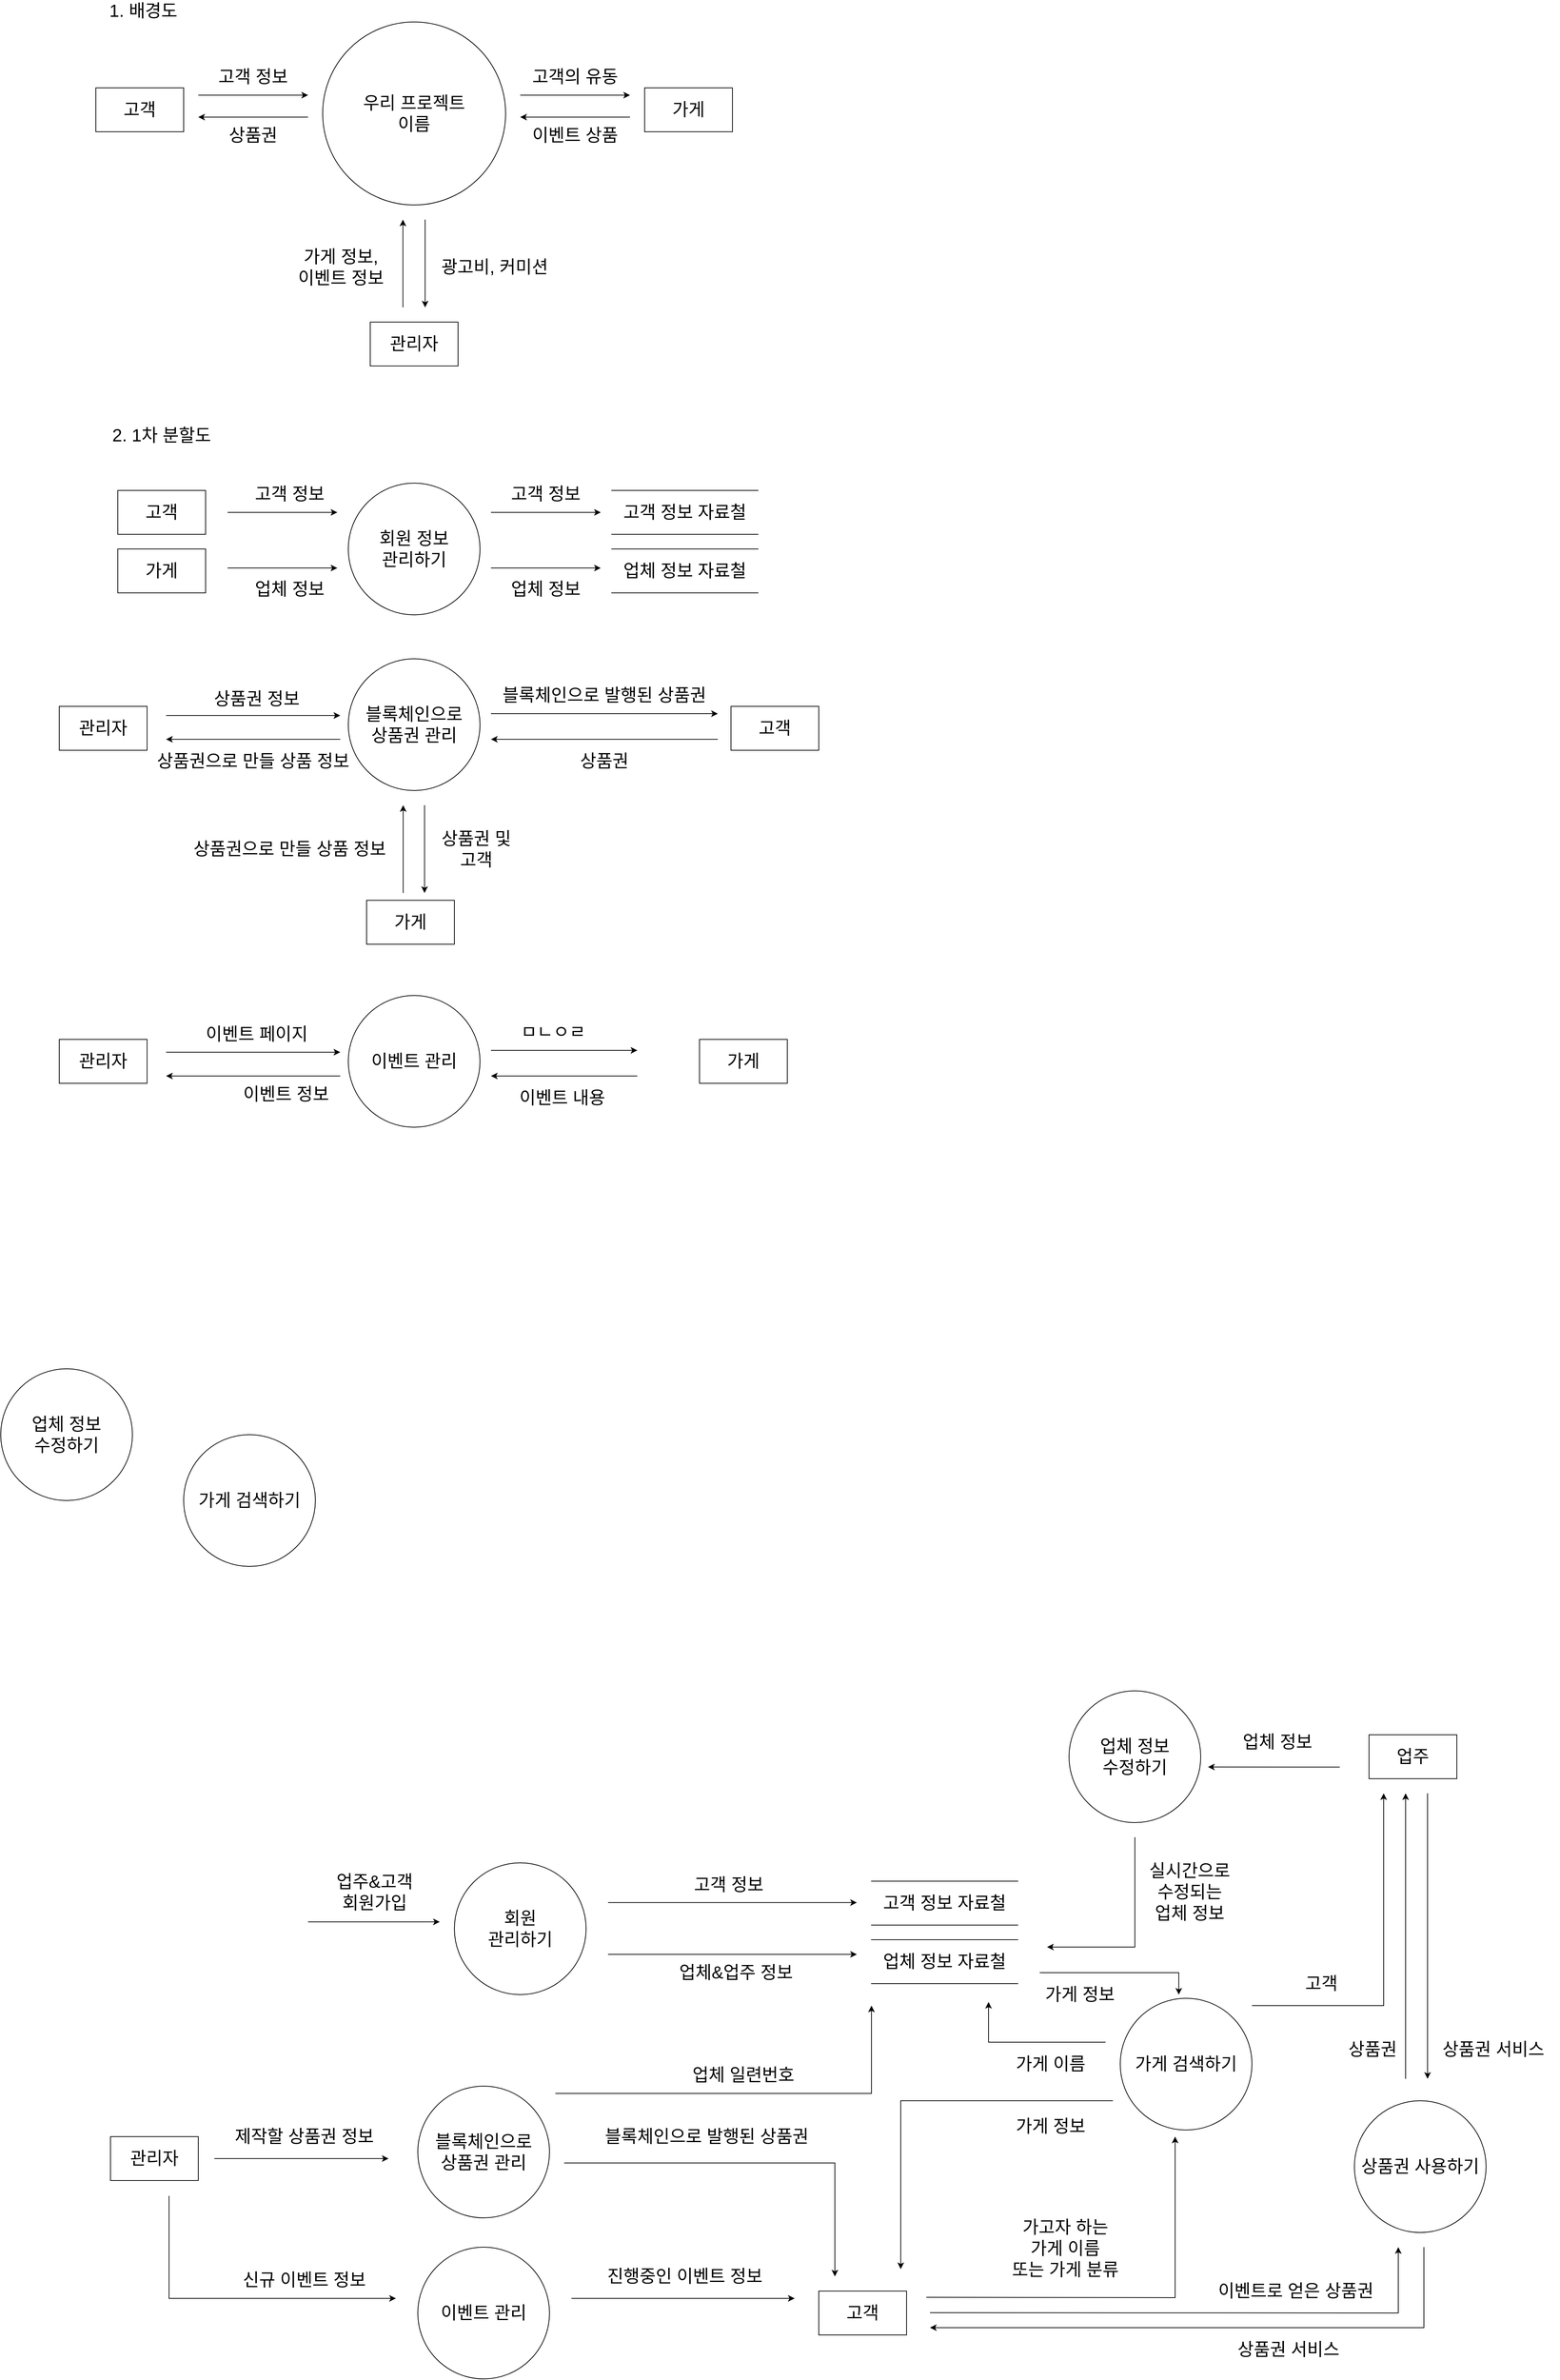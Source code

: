 <mxfile version="17.4.0" type="github" pages="2">
  <diagram id="uyy2j0fEylNc8Pu5PRSM" name="페이지-1">
    <mxGraphModel dx="1698" dy="756" grid="1" gridSize="10" guides="1" tooltips="1" connect="1" arrows="1" fold="1" page="0" pageScale="1" pageWidth="2336" pageHeight="1654" background="none" math="0" shadow="0">
      <root>
        <mxCell id="0" />
        <mxCell id="1" parent="0" />
        <mxCell id="exIGDDAsjf5PF7rCGTXC-1" value="&lt;font style=&quot;font-size: 24px&quot;&gt;관리자&lt;/font&gt;" style="rounded=0;whiteSpace=wrap;html=1;" parent="1" vertex="1">
          <mxGeometry x="90" y="2969" width="120" height="60" as="geometry" />
        </mxCell>
        <mxCell id="exIGDDAsjf5PF7rCGTXC-3" value="&lt;font style=&quot;font-size: 24px&quot;&gt;고객&lt;/font&gt;" style="rounded=0;whiteSpace=wrap;html=1;" parent="1" vertex="1">
          <mxGeometry x="1058" y="3180" width="120" height="60" as="geometry" />
        </mxCell>
        <mxCell id="exIGDDAsjf5PF7rCGTXC-4" value="&lt;font style=&quot;font-size: 24px&quot;&gt;업주&lt;/font&gt;" style="rounded=0;whiteSpace=wrap;html=1;" parent="1" vertex="1">
          <mxGeometry x="1810" y="2420" width="120" height="60" as="geometry" />
        </mxCell>
        <mxCell id="exIGDDAsjf5PF7rCGTXC-10" value="" style="endArrow=classic;html=1;rounded=0;fontSize=24;" parent="1" edge="1">
          <mxGeometry width="50" height="50" relative="1" as="geometry">
            <mxPoint x="232" y="2999" as="sourcePoint" />
            <mxPoint x="470" y="2999" as="targetPoint" />
          </mxGeometry>
        </mxCell>
        <mxCell id="exIGDDAsjf5PF7rCGTXC-12" value="제작할 상품권 정보" style="text;html=1;strokeColor=none;fillColor=none;align=center;verticalAlign=middle;whiteSpace=wrap;rounded=0;fontSize=24;" parent="1" vertex="1">
          <mxGeometry x="250" y="2941.5" width="210" height="55" as="geometry" />
        </mxCell>
        <mxCell id="exIGDDAsjf5PF7rCGTXC-13" value="" style="endArrow=classic;html=1;rounded=0;fontSize=24;" parent="1" edge="1">
          <mxGeometry width="50" height="50" relative="1" as="geometry">
            <mxPoint x="770" y="2649.29" as="sourcePoint" />
            <mxPoint x="1110" y="2649.29" as="targetPoint" />
          </mxGeometry>
        </mxCell>
        <mxCell id="exIGDDAsjf5PF7rCGTXC-15" value="" style="endArrow=classic;html=1;rounded=0;fontSize=24;" parent="1" edge="1">
          <mxGeometry width="50" height="50" relative="1" as="geometry">
            <mxPoint x="1770" y="2464.17" as="sourcePoint" />
            <mxPoint x="1590" y="2464" as="targetPoint" />
          </mxGeometry>
        </mxCell>
        <mxCell id="exIGDDAsjf5PF7rCGTXC-16" value="" style="endArrow=classic;html=1;rounded=0;fontSize=24;" parent="1" edge="1">
          <mxGeometry width="50" height="50" relative="1" as="geometry">
            <mxPoint x="710" y="3005" as="sourcePoint" />
            <mxPoint x="1080" y="3160" as="targetPoint" />
            <Array as="points">
              <mxPoint x="1080" y="3005" />
            </Array>
          </mxGeometry>
        </mxCell>
        <mxCell id="exIGDDAsjf5PF7rCGTXC-17" value="" style="endArrow=classic;html=1;rounded=0;fontSize=24;" parent="1" edge="1">
          <mxGeometry width="50" height="50" relative="1" as="geometry">
            <mxPoint x="1205" y="3188.5" as="sourcePoint" />
            <mxPoint x="1545" y="2969" as="targetPoint" />
            <Array as="points">
              <mxPoint x="1545" y="3189" />
            </Array>
          </mxGeometry>
        </mxCell>
        <mxCell id="exIGDDAsjf5PF7rCGTXC-18" value="고객 정보" style="text;html=1;strokeColor=none;fillColor=none;align=center;verticalAlign=middle;whiteSpace=wrap;rounded=0;fontSize=24;" parent="1" vertex="1">
          <mxGeometry x="850" y="2610" width="170" height="30" as="geometry" />
        </mxCell>
        <mxCell id="exIGDDAsjf5PF7rCGTXC-20" value="업체 정보" style="text;html=1;strokeColor=none;fillColor=none;align=center;verticalAlign=middle;whiteSpace=wrap;rounded=0;fontSize=24;" parent="1" vertex="1">
          <mxGeometry x="1630" y="2400" width="110" height="60" as="geometry" />
        </mxCell>
        <mxCell id="exIGDDAsjf5PF7rCGTXC-21" value="진행중인 이벤트 정보" style="text;html=1;strokeColor=none;fillColor=none;align=center;verticalAlign=middle;whiteSpace=wrap;rounded=0;fontSize=24;" parent="1" vertex="1">
          <mxGeometry x="750" y="3140" width="250" height="40" as="geometry" />
        </mxCell>
        <mxCell id="exIGDDAsjf5PF7rCGTXC-22" value="블록체인으로 발행된 상품권" style="text;html=1;strokeColor=none;fillColor=none;align=center;verticalAlign=middle;whiteSpace=wrap;rounded=0;fontSize=24;" parent="1" vertex="1">
          <mxGeometry x="700" y="2949" width="410" height="40" as="geometry" />
        </mxCell>
        <mxCell id="exIGDDAsjf5PF7rCGTXC-23" value="블록체인으로&lt;br&gt;상품권 관리" style="ellipse;whiteSpace=wrap;html=1;fontSize=24;aspect=fixed;" parent="1" vertex="1">
          <mxGeometry x="510" y="2900" width="180" height="180" as="geometry" />
        </mxCell>
        <mxCell id="exIGDDAsjf5PF7rCGTXC-24" value="업체 정보&lt;br&gt;수정하기" style="ellipse;whiteSpace=wrap;html=1;fontSize=24;aspect=fixed;" parent="1" vertex="1">
          <mxGeometry x="1400" y="2360" width="180" height="180" as="geometry" />
        </mxCell>
        <mxCell id="exIGDDAsjf5PF7rCGTXC-26" value="이벤트 관리" style="ellipse;whiteSpace=wrap;html=1;fontSize=24;aspect=fixed;" parent="1" vertex="1">
          <mxGeometry x="510" y="3120" width="180" height="180" as="geometry" />
        </mxCell>
        <mxCell id="exIGDDAsjf5PF7rCGTXC-27" value="가게 검색하기" style="ellipse;whiteSpace=wrap;html=1;fontSize=24;aspect=fixed;" parent="1" vertex="1">
          <mxGeometry x="1470" y="2780" width="180" height="180" as="geometry" />
        </mxCell>
        <mxCell id="exIGDDAsjf5PF7rCGTXC-33" value="회원&lt;br&gt;관리하기" style="ellipse;whiteSpace=wrap;html=1;fontSize=24;aspect=fixed;" parent="1" vertex="1">
          <mxGeometry x="560" y="2595" width="180" height="180" as="geometry" />
        </mxCell>
        <mxCell id="exIGDDAsjf5PF7rCGTXC-39" value="가고자 하는 &lt;br&gt;가게 이름&lt;br&gt;또는 가게 분류" style="text;html=1;strokeColor=none;fillColor=none;align=center;verticalAlign=middle;whiteSpace=wrap;rounded=0;fontSize=24;" parent="1" vertex="1">
          <mxGeometry x="1310" y="3066.5" width="170" height="110" as="geometry" />
        </mxCell>
        <mxCell id="exIGDDAsjf5PF7rCGTXC-48" value="" style="endArrow=classic;html=1;rounded=0;fontSize=24;" parent="1" edge="1">
          <mxGeometry width="50" height="50" relative="1" as="geometry">
            <mxPoint x="360" y="2675.57" as="sourcePoint" />
            <mxPoint x="540" y="2675.57" as="targetPoint" />
          </mxGeometry>
        </mxCell>
        <mxCell id="exIGDDAsjf5PF7rCGTXC-57" value="업주&amp;amp;고객&lt;br&gt;회원가입" style="text;html=1;strokeColor=none;fillColor=none;align=center;verticalAlign=middle;whiteSpace=wrap;rounded=0;fontSize=24;" parent="1" vertex="1">
          <mxGeometry x="380" y="2610" width="142" height="50" as="geometry" />
        </mxCell>
        <mxCell id="exIGDDAsjf5PF7rCGTXC-59" value="업체 정보 자료철" style="shape=partialRectangle;whiteSpace=wrap;html=1;left=0;right=0;fillColor=none;fontSize=24;" parent="1" vertex="1">
          <mxGeometry x="1130" y="2700" width="200" height="60" as="geometry" />
        </mxCell>
        <mxCell id="exIGDDAsjf5PF7rCGTXC-60" value="" style="endArrow=classic;html=1;rounded=0;fontSize=24;" parent="1" edge="1">
          <mxGeometry width="50" height="50" relative="1" as="geometry">
            <mxPoint x="1490" y="2560" as="sourcePoint" />
            <mxPoint x="1370" y="2710" as="targetPoint" />
            <Array as="points">
              <mxPoint x="1490" y="2710" />
            </Array>
          </mxGeometry>
        </mxCell>
        <mxCell id="exIGDDAsjf5PF7rCGTXC-62" value="실시간으로 &lt;br&gt;수정되는 &lt;br&gt;업체 정보" style="text;html=1;strokeColor=none;fillColor=none;align=center;verticalAlign=middle;whiteSpace=wrap;rounded=0;fontSize=24;" parent="1" vertex="1">
          <mxGeometry x="1470" y="2580" width="190" height="110" as="geometry" />
        </mxCell>
        <mxCell id="exIGDDAsjf5PF7rCGTXC-63" style="edgeStyle=orthogonalEdgeStyle;rounded=0;orthogonalLoop=1;jettySize=auto;html=1;exitX=0.5;exitY=1;exitDx=0;exitDy=0;fontSize=24;" parent="1" source="exIGDDAsjf5PF7rCGTXC-18" target="exIGDDAsjf5PF7rCGTXC-18" edge="1">
          <mxGeometry relative="1" as="geometry" />
        </mxCell>
        <mxCell id="exIGDDAsjf5PF7rCGTXC-65" value="고객 정보 자료철" style="shape=partialRectangle;whiteSpace=wrap;html=1;left=0;right=0;fillColor=none;fontSize=24;" parent="1" vertex="1">
          <mxGeometry x="1130" y="2620" width="200" height="60" as="geometry" />
        </mxCell>
        <mxCell id="exIGDDAsjf5PF7rCGTXC-66" value="" style="endArrow=classic;html=1;rounded=0;fontSize=24;" parent="1" edge="1">
          <mxGeometry width="50" height="50" relative="1" as="geometry">
            <mxPoint x="770" y="2720" as="sourcePoint" />
            <mxPoint x="1110" y="2720" as="targetPoint" />
          </mxGeometry>
        </mxCell>
        <mxCell id="exIGDDAsjf5PF7rCGTXC-69" value="업체&amp;amp;업주 정보" style="text;html=1;strokeColor=none;fillColor=none;align=center;verticalAlign=middle;whiteSpace=wrap;rounded=0;fontSize=24;" parent="1" vertex="1">
          <mxGeometry x="860" y="2730" width="170" height="30" as="geometry" />
        </mxCell>
        <mxCell id="exIGDDAsjf5PF7rCGTXC-76" value="" style="endArrow=classic;html=1;rounded=0;fontSize=24;" parent="1" edge="1">
          <mxGeometry width="50" height="50" relative="1" as="geometry">
            <mxPoint x="170" y="3050" as="sourcePoint" />
            <mxPoint x="480" y="3190" as="targetPoint" />
            <Array as="points">
              <mxPoint x="170" y="3190" />
            </Array>
          </mxGeometry>
        </mxCell>
        <mxCell id="exIGDDAsjf5PF7rCGTXC-77" value="신규 이벤트 정보" style="text;html=1;strokeColor=none;fillColor=none;align=center;verticalAlign=middle;whiteSpace=wrap;rounded=0;fontSize=24;" parent="1" vertex="1">
          <mxGeometry x="260" y="3150" width="190" height="30" as="geometry" />
        </mxCell>
        <mxCell id="exIGDDAsjf5PF7rCGTXC-78" value="" style="endArrow=classic;html=1;rounded=0;fontSize=24;" parent="1" edge="1">
          <mxGeometry width="50" height="50" relative="1" as="geometry">
            <mxPoint x="720" y="3190" as="sourcePoint" />
            <mxPoint x="1025" y="3190" as="targetPoint" />
          </mxGeometry>
        </mxCell>
        <mxCell id="exIGDDAsjf5PF7rCGTXC-79" value="" style="endArrow=classic;html=1;rounded=0;fontSize=24;" parent="1" edge="1">
          <mxGeometry width="50" height="50" relative="1" as="geometry">
            <mxPoint x="1650" y="2790" as="sourcePoint" />
            <mxPoint x="1830" y="2500" as="targetPoint" />
            <Array as="points">
              <mxPoint x="1830" y="2790" />
            </Array>
          </mxGeometry>
        </mxCell>
        <mxCell id="exIGDDAsjf5PF7rCGTXC-80" value="고객" style="text;html=1;strokeColor=none;fillColor=none;align=center;verticalAlign=middle;whiteSpace=wrap;rounded=0;fontSize=24;" parent="1" vertex="1">
          <mxGeometry x="1680" y="2740" width="130" height="40" as="geometry" />
        </mxCell>
        <mxCell id="exIGDDAsjf5PF7rCGTXC-87" value="" style="endArrow=classic;html=1;rounded=0;fontSize=24;" parent="1" edge="1">
          <mxGeometry width="50" height="50" relative="1" as="geometry">
            <mxPoint x="1360" y="2745" as="sourcePoint" />
            <mxPoint x="1550" y="2775" as="targetPoint" />
            <Array as="points">
              <mxPoint x="1550" y="2745" />
            </Array>
          </mxGeometry>
        </mxCell>
        <mxCell id="exIGDDAsjf5PF7rCGTXC-88" value="가게 정보" style="text;html=1;strokeColor=none;fillColor=none;align=center;verticalAlign=middle;whiteSpace=wrap;rounded=0;fontSize=24;" parent="1" vertex="1">
          <mxGeometry x="1360" y="2750" width="110" height="50" as="geometry" />
        </mxCell>
        <mxCell id="exIGDDAsjf5PF7rCGTXC-89" value="" style="endArrow=classic;html=1;rounded=0;fontSize=24;" parent="1" edge="1">
          <mxGeometry width="50" height="50" relative="1" as="geometry">
            <mxPoint x="1450" y="2840" as="sourcePoint" />
            <mxPoint x="1290" y="2785" as="targetPoint" />
            <Array as="points">
              <mxPoint x="1290" y="2840" />
            </Array>
          </mxGeometry>
        </mxCell>
        <mxCell id="exIGDDAsjf5PF7rCGTXC-90" value="가게 이름" style="text;html=1;strokeColor=none;fillColor=none;align=center;verticalAlign=middle;whiteSpace=wrap;rounded=0;fontSize=24;" parent="1" vertex="1">
          <mxGeometry x="1320" y="2845" width="110" height="50" as="geometry" />
        </mxCell>
        <mxCell id="exIGDDAsjf5PF7rCGTXC-92" value="" style="endArrow=classic;html=1;rounded=0;fontSize=24;" parent="1" edge="1">
          <mxGeometry width="50" height="50" relative="1" as="geometry">
            <mxPoint x="698" y="2910" as="sourcePoint" />
            <mxPoint x="1130" y="2790" as="targetPoint" />
            <Array as="points">
              <mxPoint x="1130" y="2910" />
            </Array>
          </mxGeometry>
        </mxCell>
        <mxCell id="exIGDDAsjf5PF7rCGTXC-93" value="업체 일련번호" style="text;html=1;strokeColor=none;fillColor=none;align=center;verticalAlign=middle;whiteSpace=wrap;rounded=0;fontSize=24;" parent="1" vertex="1">
          <mxGeometry x="870" y="2870" width="170" height="30" as="geometry" />
        </mxCell>
        <mxCell id="exIGDDAsjf5PF7rCGTXC-94" value="상품권 사용하기" style="ellipse;whiteSpace=wrap;html=1;fontSize=24;aspect=fixed;" parent="1" vertex="1">
          <mxGeometry x="1790" y="2920" width="180" height="180" as="geometry" />
        </mxCell>
        <mxCell id="exIGDDAsjf5PF7rCGTXC-95" value="" style="endArrow=classic;html=1;rounded=0;fontSize=24;" parent="1" edge="1">
          <mxGeometry width="50" height="50" relative="1" as="geometry">
            <mxPoint x="1210" y="3209.5" as="sourcePoint" />
            <mxPoint x="1850" y="3120" as="targetPoint" />
            <Array as="points">
              <mxPoint x="1850" y="3210" />
            </Array>
          </mxGeometry>
        </mxCell>
        <mxCell id="exIGDDAsjf5PF7rCGTXC-96" value="이벤트로 얻은 상품권" style="text;html=1;strokeColor=none;fillColor=none;align=center;verticalAlign=middle;whiteSpace=wrap;rounded=0;fontSize=24;" parent="1" vertex="1">
          <mxGeometry x="1590" y="3160" width="240" height="40" as="geometry" />
        </mxCell>
        <mxCell id="exIGDDAsjf5PF7rCGTXC-97" value="" style="endArrow=classic;html=1;rounded=0;fontSize=24;" parent="1" edge="1">
          <mxGeometry width="50" height="50" relative="1" as="geometry">
            <mxPoint x="1860" y="2890" as="sourcePoint" />
            <mxPoint x="1860" y="2500" as="targetPoint" />
          </mxGeometry>
        </mxCell>
        <mxCell id="exIGDDAsjf5PF7rCGTXC-99" value="" style="endArrow=classic;html=1;rounded=0;fontSize=24;" parent="1" edge="1">
          <mxGeometry width="50" height="50" relative="1" as="geometry">
            <mxPoint x="1890" y="2500" as="sourcePoint" />
            <mxPoint x="1890" y="2890" as="targetPoint" />
          </mxGeometry>
        </mxCell>
        <mxCell id="exIGDDAsjf5PF7rCGTXC-100" value="상품권" style="text;html=1;strokeColor=none;fillColor=none;align=center;verticalAlign=middle;whiteSpace=wrap;rounded=0;fontSize=24;" parent="1" vertex="1">
          <mxGeometry x="1760" y="2830" width="110" height="40" as="geometry" />
        </mxCell>
        <mxCell id="exIGDDAsjf5PF7rCGTXC-101" value="상품권 서비스" style="text;html=1;strokeColor=none;fillColor=none;align=center;verticalAlign=middle;whiteSpace=wrap;rounded=0;fontSize=24;" parent="1" vertex="1">
          <mxGeometry x="1890" y="2830" width="180" height="40" as="geometry" />
        </mxCell>
        <mxCell id="exIGDDAsjf5PF7rCGTXC-102" value="" style="endArrow=classic;html=1;rounded=0;fontSize=24;" parent="1" edge="1">
          <mxGeometry width="50" height="50" relative="1" as="geometry">
            <mxPoint x="1885" y="3120" as="sourcePoint" />
            <mxPoint x="1210" y="3230" as="targetPoint" />
            <Array as="points">
              <mxPoint x="1885" y="3230" />
            </Array>
          </mxGeometry>
        </mxCell>
        <mxCell id="exIGDDAsjf5PF7rCGTXC-103" value="상품권 서비스" style="text;html=1;strokeColor=none;fillColor=none;align=center;verticalAlign=middle;whiteSpace=wrap;rounded=0;fontSize=24;" parent="1" vertex="1">
          <mxGeometry x="1580" y="3240" width="240" height="40" as="geometry" />
        </mxCell>
        <mxCell id="exIGDDAsjf5PF7rCGTXC-104" value="" style="endArrow=classic;html=1;rounded=0;fontSize=24;" parent="1" edge="1">
          <mxGeometry width="50" height="50" relative="1" as="geometry">
            <mxPoint x="1460" y="2920" as="sourcePoint" />
            <mxPoint x="1170" y="3150" as="targetPoint" />
            <Array as="points">
              <mxPoint x="1170" y="2920" />
            </Array>
          </mxGeometry>
        </mxCell>
        <mxCell id="exIGDDAsjf5PF7rCGTXC-105" value="가게 정보" style="text;html=1;strokeColor=none;fillColor=none;align=center;verticalAlign=middle;whiteSpace=wrap;rounded=0;fontSize=24;" parent="1" vertex="1">
          <mxGeometry x="1320" y="2930" width="110" height="50" as="geometry" />
        </mxCell>
        <mxCell id="X2IJSES2mD21EisCRhA_-1" value="&lt;font style=&quot;font-size: 24px&quot;&gt;1. 배경도&lt;/font&gt;" style="text;html=1;strokeColor=none;fillColor=none;align=center;verticalAlign=middle;whiteSpace=wrap;rounded=0;" vertex="1" parent="1">
          <mxGeometry x="80" y="50" width="110" height="30" as="geometry" />
        </mxCell>
        <mxCell id="X2IJSES2mD21EisCRhA_-2" value="우리 프로젝트&lt;br&gt;이름" style="ellipse;whiteSpace=wrap;html=1;aspect=fixed;fontSize=24;" vertex="1" parent="1">
          <mxGeometry x="380" y="80" width="250" height="250" as="geometry" />
        </mxCell>
        <mxCell id="X2IJSES2mD21EisCRhA_-3" value="고객" style="rounded=0;whiteSpace=wrap;html=1;fontSize=24;" vertex="1" parent="1">
          <mxGeometry x="70" y="170" width="120" height="60" as="geometry" />
        </mxCell>
        <mxCell id="X2IJSES2mD21EisCRhA_-4" value="관리자" style="rounded=0;whiteSpace=wrap;html=1;fontSize=24;" vertex="1" parent="1">
          <mxGeometry x="445" y="490" width="120" height="60" as="geometry" />
        </mxCell>
        <mxCell id="X2IJSES2mD21EisCRhA_-5" value="가게" style="rounded=0;whiteSpace=wrap;html=1;fontSize=24;" vertex="1" parent="1">
          <mxGeometry x="820" y="170" width="120" height="60" as="geometry" />
        </mxCell>
        <mxCell id="X2IJSES2mD21EisCRhA_-6" value="" style="endArrow=classic;html=1;rounded=0;fontSize=24;" edge="1" parent="1">
          <mxGeometry width="50" height="50" relative="1" as="geometry">
            <mxPoint x="210" y="180" as="sourcePoint" />
            <mxPoint x="360" y="180" as="targetPoint" />
          </mxGeometry>
        </mxCell>
        <mxCell id="X2IJSES2mD21EisCRhA_-7" value="" style="endArrow=classic;html=1;rounded=0;fontSize=24;" edge="1" parent="1">
          <mxGeometry width="50" height="50" relative="1" as="geometry">
            <mxPoint x="489.68" y="470" as="sourcePoint" />
            <mxPoint x="489.68" y="350" as="targetPoint" />
          </mxGeometry>
        </mxCell>
        <mxCell id="X2IJSES2mD21EisCRhA_-8" value="" style="endArrow=classic;html=1;rounded=0;fontSize=24;" edge="1" parent="1">
          <mxGeometry width="50" height="50" relative="1" as="geometry">
            <mxPoint x="650" y="180" as="sourcePoint" />
            <mxPoint x="800" y="180" as="targetPoint" />
          </mxGeometry>
        </mxCell>
        <mxCell id="X2IJSES2mD21EisCRhA_-9" value="" style="endArrow=classic;html=1;rounded=0;fontSize=24;" edge="1" parent="1">
          <mxGeometry width="50" height="50" relative="1" as="geometry">
            <mxPoint x="360" y="210" as="sourcePoint" />
            <mxPoint x="210" y="210" as="targetPoint" />
          </mxGeometry>
        </mxCell>
        <mxCell id="X2IJSES2mD21EisCRhA_-10" value="" style="endArrow=classic;html=1;rounded=0;fontSize=24;" edge="1" parent="1">
          <mxGeometry width="50" height="50" relative="1" as="geometry">
            <mxPoint x="800.0" y="210" as="sourcePoint" />
            <mxPoint x="650" y="210" as="targetPoint" />
          </mxGeometry>
        </mxCell>
        <mxCell id="X2IJSES2mD21EisCRhA_-11" value="" style="endArrow=classic;html=1;rounded=0;fontSize=24;" edge="1" parent="1">
          <mxGeometry width="50" height="50" relative="1" as="geometry">
            <mxPoint x="520.0" y="350" as="sourcePoint" />
            <mxPoint x="520.0" y="470" as="targetPoint" />
          </mxGeometry>
        </mxCell>
        <mxCell id="X2IJSES2mD21EisCRhA_-12" value="고객 정보" style="text;html=1;strokeColor=none;fillColor=none;align=center;verticalAlign=middle;whiteSpace=wrap;rounded=0;fontSize=24;" vertex="1" parent="1">
          <mxGeometry x="210" y="140" width="150" height="30" as="geometry" />
        </mxCell>
        <mxCell id="X2IJSES2mD21EisCRhA_-13" value="상품권" style="text;html=1;strokeColor=none;fillColor=none;align=center;verticalAlign=middle;whiteSpace=wrap;rounded=0;fontSize=24;" vertex="1" parent="1">
          <mxGeometry x="235" y="220" width="100" height="30" as="geometry" />
        </mxCell>
        <mxCell id="X2IJSES2mD21EisCRhA_-14" value="고객의 유동" style="text;html=1;strokeColor=none;fillColor=none;align=center;verticalAlign=middle;whiteSpace=wrap;rounded=0;fontSize=24;" vertex="1" parent="1">
          <mxGeometry x="650" y="140" width="150" height="30" as="geometry" />
        </mxCell>
        <mxCell id="X2IJSES2mD21EisCRhA_-15" value="이벤트 상품" style="text;html=1;strokeColor=none;fillColor=none;align=center;verticalAlign=middle;whiteSpace=wrap;rounded=0;fontSize=24;" vertex="1" parent="1">
          <mxGeometry x="650" y="220" width="150" height="30" as="geometry" />
        </mxCell>
        <mxCell id="X2IJSES2mD21EisCRhA_-17" value="광고비, 커미션" style="text;html=1;strokeColor=none;fillColor=none;align=center;verticalAlign=middle;whiteSpace=wrap;rounded=0;fontSize=24;" vertex="1" parent="1">
          <mxGeometry x="530" y="400" width="170" height="30" as="geometry" />
        </mxCell>
        <mxCell id="X2IJSES2mD21EisCRhA_-18" value="가게 정보,&lt;br&gt;이벤트 정보" style="text;html=1;strokeColor=none;fillColor=none;align=center;verticalAlign=middle;whiteSpace=wrap;rounded=0;fontSize=24;" vertex="1" parent="1">
          <mxGeometry x="330" y="385" width="150" height="60" as="geometry" />
        </mxCell>
        <mxCell id="X2IJSES2mD21EisCRhA_-19" value="&lt;font style=&quot;font-size: 24px&quot;&gt;2. 1차 분할도&lt;/font&gt;" style="text;html=1;strokeColor=none;fillColor=none;align=center;verticalAlign=middle;whiteSpace=wrap;rounded=0;" vertex="1" parent="1">
          <mxGeometry x="80" y="630" width="160" height="30" as="geometry" />
        </mxCell>
        <mxCell id="irb834G6Qaq_yS9TcdJ--3" value="회원 정보&lt;br&gt;관리하기" style="ellipse;whiteSpace=wrap;html=1;fontSize=24;aspect=fixed;" vertex="1" parent="1">
          <mxGeometry x="415" y="710" width="180" height="180" as="geometry" />
        </mxCell>
        <mxCell id="irb834G6Qaq_yS9TcdJ--4" value="블록체인으로&lt;br&gt;상품권 관리" style="ellipse;whiteSpace=wrap;html=1;fontSize=24;aspect=fixed;" vertex="1" parent="1">
          <mxGeometry x="415" y="950" width="180" height="180" as="geometry" />
        </mxCell>
        <mxCell id="irb834G6Qaq_yS9TcdJ--5" value="이벤트 관리" style="ellipse;whiteSpace=wrap;html=1;fontSize=24;aspect=fixed;" vertex="1" parent="1">
          <mxGeometry x="415" y="1410" width="180" height="180" as="geometry" />
        </mxCell>
        <mxCell id="irb834G6Qaq_yS9TcdJ--6" value="가게 검색하기" style="ellipse;whiteSpace=wrap;html=1;fontSize=24;aspect=fixed;" vertex="1" parent="1">
          <mxGeometry x="190" y="2010" width="180" height="180" as="geometry" />
        </mxCell>
        <mxCell id="irb834G6Qaq_yS9TcdJ--8" value="업체 정보&lt;br&gt;수정하기" style="ellipse;whiteSpace=wrap;html=1;fontSize=24;aspect=fixed;" vertex="1" parent="1">
          <mxGeometry x="-60" y="1920" width="180" height="180" as="geometry" />
        </mxCell>
        <mxCell id="irb834G6Qaq_yS9TcdJ--9" value="고객" style="rounded=0;whiteSpace=wrap;html=1;fontSize=24;" vertex="1" parent="1">
          <mxGeometry x="100" y="720" width="120" height="60" as="geometry" />
        </mxCell>
        <mxCell id="irb834G6Qaq_yS9TcdJ--10" value="가게" style="rounded=0;whiteSpace=wrap;html=1;fontSize=24;" vertex="1" parent="1">
          <mxGeometry x="100" y="800" width="120" height="60" as="geometry" />
        </mxCell>
        <mxCell id="irb834G6Qaq_yS9TcdJ--11" value="" style="endArrow=classic;html=1;rounded=0;fontSize=24;" edge="1" parent="1">
          <mxGeometry width="50" height="50" relative="1" as="geometry">
            <mxPoint x="250" y="750" as="sourcePoint" />
            <mxPoint x="400" y="750" as="targetPoint" />
          </mxGeometry>
        </mxCell>
        <mxCell id="irb834G6Qaq_yS9TcdJ--12" value="" style="endArrow=classic;html=1;rounded=0;fontSize=24;" edge="1" parent="1">
          <mxGeometry width="50" height="50" relative="1" as="geometry">
            <mxPoint x="250" y="826" as="sourcePoint" />
            <mxPoint x="400" y="826" as="targetPoint" />
          </mxGeometry>
        </mxCell>
        <mxCell id="irb834G6Qaq_yS9TcdJ--13" value="고객 정보 자료철" style="shape=partialRectangle;whiteSpace=wrap;html=1;left=0;right=0;fillColor=none;fontSize=24;" vertex="1" parent="1">
          <mxGeometry x="775" y="720" width="200" height="60" as="geometry" />
        </mxCell>
        <mxCell id="irb834G6Qaq_yS9TcdJ--14" value="업체 정보 자료철" style="shape=partialRectangle;whiteSpace=wrap;html=1;left=0;right=0;fillColor=none;fontSize=24;" vertex="1" parent="1">
          <mxGeometry x="775" y="800" width="200" height="60" as="geometry" />
        </mxCell>
        <mxCell id="irb834G6Qaq_yS9TcdJ--15" value="" style="endArrow=classic;html=1;rounded=0;fontSize=24;" edge="1" parent="1">
          <mxGeometry width="50" height="50" relative="1" as="geometry">
            <mxPoint x="610" y="750.0" as="sourcePoint" />
            <mxPoint x="760" y="750.0" as="targetPoint" />
          </mxGeometry>
        </mxCell>
        <mxCell id="irb834G6Qaq_yS9TcdJ--16" value="" style="endArrow=classic;html=1;rounded=0;fontSize=24;" edge="1" parent="1">
          <mxGeometry width="50" height="50" relative="1" as="geometry">
            <mxPoint x="610" y="826" as="sourcePoint" />
            <mxPoint x="760" y="826" as="targetPoint" />
          </mxGeometry>
        </mxCell>
        <mxCell id="irb834G6Qaq_yS9TcdJ--17" value="고객 정보" style="text;html=1;strokeColor=none;fillColor=none;align=center;verticalAlign=middle;whiteSpace=wrap;rounded=0;fontSize=24;" vertex="1" parent="1">
          <mxGeometry x="260" y="710" width="150" height="30" as="geometry" />
        </mxCell>
        <mxCell id="irb834G6Qaq_yS9TcdJ--18" value="업체 정보" style="text;html=1;strokeColor=none;fillColor=none;align=center;verticalAlign=middle;whiteSpace=wrap;rounded=0;fontSize=24;" vertex="1" parent="1">
          <mxGeometry x="260" y="840" width="150" height="30" as="geometry" />
        </mxCell>
        <mxCell id="irb834G6Qaq_yS9TcdJ--19" value="고객 정보" style="text;html=1;strokeColor=none;fillColor=none;align=center;verticalAlign=middle;whiteSpace=wrap;rounded=0;fontSize=24;" vertex="1" parent="1">
          <mxGeometry x="610" y="710" width="150" height="30" as="geometry" />
        </mxCell>
        <mxCell id="irb834G6Qaq_yS9TcdJ--20" value="업체 정보" style="text;html=1;strokeColor=none;fillColor=none;align=center;verticalAlign=middle;whiteSpace=wrap;rounded=0;fontSize=24;" vertex="1" parent="1">
          <mxGeometry x="610" y="840" width="150" height="30" as="geometry" />
        </mxCell>
        <mxCell id="irb834G6Qaq_yS9TcdJ--21" value="&lt;font style=&quot;font-size: 24px&quot;&gt;관리자&lt;/font&gt;" style="rounded=0;whiteSpace=wrap;html=1;" vertex="1" parent="1">
          <mxGeometry x="20" y="1015" width="120" height="60" as="geometry" />
        </mxCell>
        <mxCell id="irb834G6Qaq_yS9TcdJ--22" value="" style="endArrow=classic;html=1;rounded=0;fontSize=24;" edge="1" parent="1">
          <mxGeometry width="50" height="50" relative="1" as="geometry">
            <mxPoint x="166" y="1027.5" as="sourcePoint" />
            <mxPoint x="404" y="1027.5" as="targetPoint" />
          </mxGeometry>
        </mxCell>
        <mxCell id="irb834G6Qaq_yS9TcdJ--23" value="상품권 정보" style="text;html=1;strokeColor=none;fillColor=none;align=center;verticalAlign=middle;whiteSpace=wrap;rounded=0;fontSize=24;" vertex="1" parent="1">
          <mxGeometry x="220" y="985" width="140" height="40" as="geometry" />
        </mxCell>
        <mxCell id="irb834G6Qaq_yS9TcdJ--24" value="" style="endArrow=classic;html=1;rounded=0;fontSize=24;" edge="1" parent="1">
          <mxGeometry width="50" height="50" relative="1" as="geometry">
            <mxPoint x="610" y="1025" as="sourcePoint" />
            <mxPoint x="920" y="1025" as="targetPoint" />
            <Array as="points" />
          </mxGeometry>
        </mxCell>
        <mxCell id="irb834G6Qaq_yS9TcdJ--25" value="블록체인으로 발행된 상품권" style="text;html=1;strokeColor=none;fillColor=none;align=center;verticalAlign=middle;whiteSpace=wrap;rounded=0;fontSize=24;" vertex="1" parent="1">
          <mxGeometry x="610" y="985" width="310" height="30" as="geometry" />
        </mxCell>
        <mxCell id="irb834G6Qaq_yS9TcdJ--26" value="고객" style="rounded=0;whiteSpace=wrap;html=1;fontSize=24;" vertex="1" parent="1">
          <mxGeometry x="938" y="1015" width="120" height="60" as="geometry" />
        </mxCell>
        <mxCell id="EtsxFerp__NlOgMhY7oS-2" value="" style="endArrow=classic;html=1;rounded=0;fontSize=24;" edge="1" parent="1">
          <mxGeometry width="50" height="50" relative="1" as="geometry">
            <mxPoint x="490" y="1270" as="sourcePoint" />
            <mxPoint x="490" y="1150" as="targetPoint" />
            <Array as="points" />
          </mxGeometry>
        </mxCell>
        <mxCell id="EtsxFerp__NlOgMhY7oS-3" value="상품권으로 만들 상품 정보" style="text;html=1;strokeColor=none;fillColor=none;align=center;verticalAlign=middle;whiteSpace=wrap;rounded=0;fontSize=24;" vertex="1" parent="1">
          <mxGeometry x="180" y="1190" width="310" height="40" as="geometry" />
        </mxCell>
        <mxCell id="EtsxFerp__NlOgMhY7oS-4" value="가게" style="rounded=0;whiteSpace=wrap;html=1;fontSize=24;" vertex="1" parent="1">
          <mxGeometry x="440" y="1280" width="120" height="60" as="geometry" />
        </mxCell>
        <mxCell id="EtsxFerp__NlOgMhY7oS-5" value="" style="endArrow=classic;html=1;rounded=0;fontSize=24;" edge="1" parent="1">
          <mxGeometry width="50" height="50" relative="1" as="geometry">
            <mxPoint x="404" y="1060.0" as="sourcePoint" />
            <mxPoint x="166" y="1060.0" as="targetPoint" />
          </mxGeometry>
        </mxCell>
        <mxCell id="EtsxFerp__NlOgMhY7oS-7" value="상품권으로 만들 상품 정보" style="text;html=1;strokeColor=none;fillColor=none;align=center;verticalAlign=middle;whiteSpace=wrap;rounded=0;fontSize=24;" vertex="1" parent="1">
          <mxGeometry x="130" y="1070" width="310" height="40" as="geometry" />
        </mxCell>
        <mxCell id="EtsxFerp__NlOgMhY7oS-8" value="" style="endArrow=classic;html=1;rounded=0;fontSize=24;" edge="1" parent="1">
          <mxGeometry width="50" height="50" relative="1" as="geometry">
            <mxPoint x="920" y="1060" as="sourcePoint" />
            <mxPoint x="610" y="1060" as="targetPoint" />
            <Array as="points" />
          </mxGeometry>
        </mxCell>
        <mxCell id="EtsxFerp__NlOgMhY7oS-9" value="상품권 및 고객" style="text;html=1;strokeColor=none;fillColor=none;align=center;verticalAlign=middle;whiteSpace=wrap;rounded=0;fontSize=24;" vertex="1" parent="1">
          <mxGeometry x="530" y="1177.5" width="120" height="65" as="geometry" />
        </mxCell>
        <mxCell id="EtsxFerp__NlOgMhY7oS-10" value="" style="endArrow=classic;html=1;rounded=0;fontSize=24;" edge="1" parent="1">
          <mxGeometry width="50" height="50" relative="1" as="geometry">
            <mxPoint x="519.23" y="1150" as="sourcePoint" />
            <mxPoint x="519.23" y="1270" as="targetPoint" />
            <Array as="points" />
          </mxGeometry>
        </mxCell>
        <mxCell id="EtsxFerp__NlOgMhY7oS-11" value="상품권" style="text;html=1;strokeColor=none;fillColor=none;align=center;verticalAlign=middle;whiteSpace=wrap;rounded=0;fontSize=24;" vertex="1" parent="1">
          <mxGeometry x="705" y="1070" width="120" height="40" as="geometry" />
        </mxCell>
        <mxCell id="EtsxFerp__NlOgMhY7oS-12" value="가게" style="rounded=0;whiteSpace=wrap;html=1;fontSize=24;" vertex="1" parent="1">
          <mxGeometry x="895" y="1470" width="120" height="60" as="geometry" />
        </mxCell>
        <mxCell id="EtsxFerp__NlOgMhY7oS-13" value="&lt;font style=&quot;font-size: 24px&quot;&gt;관리자&lt;/font&gt;" style="rounded=0;whiteSpace=wrap;html=1;" vertex="1" parent="1">
          <mxGeometry x="20" y="1470" width="120" height="60" as="geometry" />
        </mxCell>
        <mxCell id="EtsxFerp__NlOgMhY7oS-16" value="" style="endArrow=classic;html=1;rounded=0;fontSize=24;" edge="1" parent="1">
          <mxGeometry width="50" height="50" relative="1" as="geometry">
            <mxPoint x="166" y="1487.5" as="sourcePoint" />
            <mxPoint x="404" y="1487.5" as="targetPoint" />
          </mxGeometry>
        </mxCell>
        <mxCell id="EtsxFerp__NlOgMhY7oS-17" value="이벤트 페이지" style="text;html=1;strokeColor=none;fillColor=none;align=center;verticalAlign=middle;whiteSpace=wrap;rounded=0;fontSize=24;" vertex="1" parent="1">
          <mxGeometry x="205" y="1445" width="170" height="35" as="geometry" />
        </mxCell>
        <mxCell id="EtsxFerp__NlOgMhY7oS-18" value="" style="endArrow=classic;html=1;rounded=0;fontSize=24;" edge="1" parent="1">
          <mxGeometry width="50" height="50" relative="1" as="geometry">
            <mxPoint x="610" y="1485" as="sourcePoint" />
            <mxPoint x="810" y="1485" as="targetPoint" />
            <Array as="points" />
          </mxGeometry>
        </mxCell>
        <mxCell id="EtsxFerp__NlOgMhY7oS-19" value="ㅁㄴㅇㄹ" style="text;html=1;strokeColor=none;fillColor=none;align=center;verticalAlign=middle;whiteSpace=wrap;rounded=0;fontSize=24;" vertex="1" parent="1">
          <mxGeometry x="610" y="1445" width="170" height="30" as="geometry" />
        </mxCell>
        <mxCell id="EtsxFerp__NlOgMhY7oS-20" value="" style="endArrow=classic;html=1;rounded=0;fontSize=24;" edge="1" parent="1">
          <mxGeometry width="50" height="50" relative="1" as="geometry">
            <mxPoint x="404" y="1520.0" as="sourcePoint" />
            <mxPoint x="166" y="1520.0" as="targetPoint" />
          </mxGeometry>
        </mxCell>
        <mxCell id="EtsxFerp__NlOgMhY7oS-21" value="이벤트 정보" style="text;html=1;strokeColor=none;fillColor=none;align=center;verticalAlign=middle;whiteSpace=wrap;rounded=0;fontSize=24;" vertex="1" parent="1">
          <mxGeometry x="220" y="1530" width="220" height="30" as="geometry" />
        </mxCell>
        <mxCell id="EtsxFerp__NlOgMhY7oS-22" value="" style="endArrow=classic;html=1;rounded=0;fontSize=24;" edge="1" parent="1">
          <mxGeometry width="50" height="50" relative="1" as="geometry">
            <mxPoint x="810" y="1520" as="sourcePoint" />
            <mxPoint x="610" y="1520" as="targetPoint" />
            <Array as="points" />
          </mxGeometry>
        </mxCell>
        <mxCell id="EtsxFerp__NlOgMhY7oS-23" value="이벤트 내용" style="text;html=1;strokeColor=none;fillColor=none;align=center;verticalAlign=middle;whiteSpace=wrap;rounded=0;fontSize=24;" vertex="1" parent="1">
          <mxGeometry x="615" y="1530" width="185" height="40" as="geometry" />
        </mxCell>
      </root>
    </mxGraphModel>
  </diagram>
  <diagram id="XuacMbFgy26_2GNyJkFv" name="페이지-2">
    <mxGraphModel dx="2076" dy="1142" grid="1" gridSize="10" guides="1" tooltips="1" connect="1" arrows="1" fold="1" page="1" pageScale="1" pageWidth="2336" pageHeight="1654" math="0" shadow="0">
      <root>
        <mxCell id="0" />
        <mxCell id="1" parent="0" />
      </root>
    </mxGraphModel>
  </diagram>
</mxfile>
